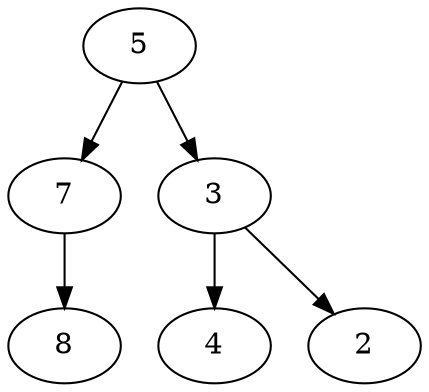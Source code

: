 digraph {
  n5 [label="5" pos="1.0,2.0!" ]
  n7 [label="7" pos="2.0,1.0!" ]
  n8 [label="8" pos="2.5,0.0!" ]
  n3 [label="3" pos="0.0,1.0!" ]
  n4 [label="4" pos="0.5,0.0!" ]
  n2 [label="2" pos="-0.5,0.0!" ]
  n5 -> n7 
  n7 -> n8 
  n5 -> n3 
  n3 -> n4 
  n3 -> n2 
}